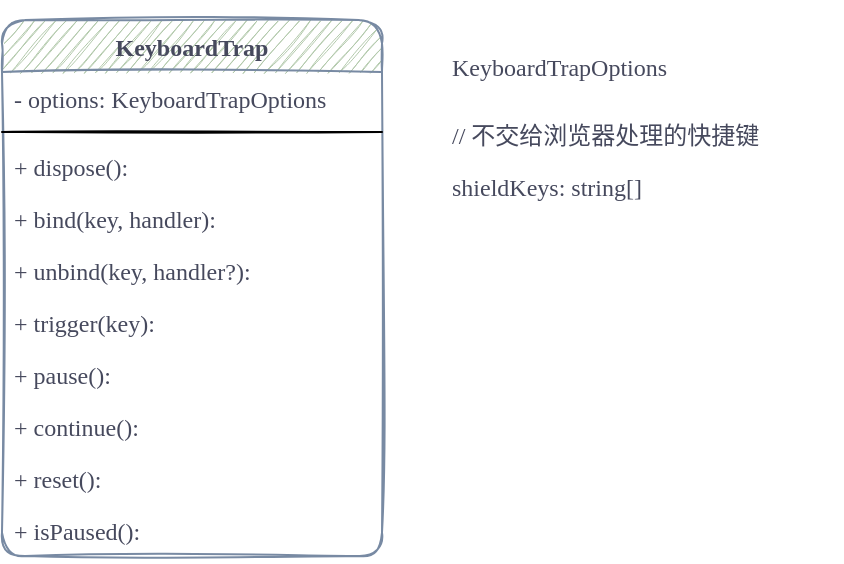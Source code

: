 <mxfile version="15.9.6" type="github">
  <diagram id="ji0PH94IFPn2RdvOK-jB" name="Page-1">
    <mxGraphModel dx="1426" dy="791" grid="1" gridSize="10" guides="1" tooltips="1" connect="1" arrows="1" fold="1" page="1" pageScale="1" pageWidth="827" pageHeight="1169" math="0" shadow="0">
      <root>
        <object label="" id="0">
          <mxCell />
        </object>
        <mxCell id="1" parent="0" />
        <mxCell id="-sw6fyfZ8wNrQcN1TuiZ-1" value="KeyboardTrap" style="swimlane;fontStyle=1;align=center;verticalAlign=top;childLayout=stackLayout;horizontal=1;startSize=26;horizontalStack=0;resizeParent=1;resizeParentMax=0;resizeLast=0;collapsible=1;marginBottom=0;rounded=1;sketch=1;fontFamily=Comic Sans MS;fontColor=#46495D;strokeColor=#788AA3;fillColor=#B2C9AB;" parent="1" vertex="1">
          <mxGeometry x="120" y="80" width="190" height="268" as="geometry" />
        </mxCell>
        <mxCell id="-sw6fyfZ8wNrQcN1TuiZ-2" value="- options: KeyboardTrapOptions" style="text;strokeColor=none;fillColor=none;align=left;verticalAlign=top;spacingLeft=4;spacingRight=4;overflow=hidden;rotatable=0;points=[[0,0.5],[1,0.5]];portConstraint=eastwest;rounded=1;sketch=1;fontFamily=Comic Sans MS;fontColor=#46495D;" parent="-sw6fyfZ8wNrQcN1TuiZ-1" vertex="1">
          <mxGeometry y="26" width="190" height="26" as="geometry" />
        </mxCell>
        <mxCell id="-sw6fyfZ8wNrQcN1TuiZ-3" value="" style="line;strokeWidth=1;fillColor=none;align=left;verticalAlign=middle;spacingTop=-1;spacingLeft=3;spacingRight=3;rotatable=0;labelPosition=right;points=[];portConstraint=eastwest;rounded=1;sketch=1;fontFamily=Comic Sans MS;fontColor=#46495D;" parent="-sw6fyfZ8wNrQcN1TuiZ-1" vertex="1">
          <mxGeometry y="52" width="190" height="8" as="geometry" />
        </mxCell>
        <mxCell id="-sw6fyfZ8wNrQcN1TuiZ-4" value="+ dispose():&#xa;" style="text;strokeColor=none;fillColor=none;align=left;verticalAlign=top;spacingLeft=4;spacingRight=4;overflow=hidden;rotatable=0;points=[[0,0.5],[1,0.5]];portConstraint=eastwest;rounded=1;sketch=1;fontFamily=Comic Sans MS;fontColor=#46495D;" parent="-sw6fyfZ8wNrQcN1TuiZ-1" vertex="1">
          <mxGeometry y="60" width="190" height="26" as="geometry" />
        </mxCell>
        <mxCell id="-sw6fyfZ8wNrQcN1TuiZ-5" value="+ bind(key, handler):&#xa;" style="text;strokeColor=none;fillColor=none;align=left;verticalAlign=top;spacingLeft=4;spacingRight=4;overflow=hidden;rotatable=0;points=[[0,0.5],[1,0.5]];portConstraint=eastwest;rounded=1;sketch=1;fontFamily=Comic Sans MS;fontColor=#46495D;" parent="-sw6fyfZ8wNrQcN1TuiZ-1" vertex="1">
          <mxGeometry y="86" width="190" height="26" as="geometry" />
        </mxCell>
        <mxCell id="-sw6fyfZ8wNrQcN1TuiZ-6" value="+ unbind(key, handler?):&#xa;" style="text;strokeColor=none;fillColor=none;align=left;verticalAlign=top;spacingLeft=4;spacingRight=4;overflow=hidden;rotatable=0;points=[[0,0.5],[1,0.5]];portConstraint=eastwest;rounded=1;sketch=1;fontFamily=Comic Sans MS;fontColor=#46495D;" parent="-sw6fyfZ8wNrQcN1TuiZ-1" vertex="1">
          <mxGeometry y="112" width="190" height="26" as="geometry" />
        </mxCell>
        <mxCell id="-sw6fyfZ8wNrQcN1TuiZ-7" value="+ trigger(key):&#xa;" style="text;strokeColor=none;fillColor=none;align=left;verticalAlign=top;spacingLeft=4;spacingRight=4;overflow=hidden;rotatable=0;points=[[0,0.5],[1,0.5]];portConstraint=eastwest;rounded=1;sketch=1;fontFamily=Comic Sans MS;fontColor=#46495D;" parent="-sw6fyfZ8wNrQcN1TuiZ-1" vertex="1">
          <mxGeometry y="138" width="190" height="26" as="geometry" />
        </mxCell>
        <mxCell id="-sw6fyfZ8wNrQcN1TuiZ-8" value="+ pause():&#xa;" style="text;strokeColor=none;fillColor=none;align=left;verticalAlign=top;spacingLeft=4;spacingRight=4;overflow=hidden;rotatable=0;points=[[0,0.5],[1,0.5]];portConstraint=eastwest;rounded=1;sketch=1;fontFamily=Comic Sans MS;fontColor=#46495D;" parent="-sw6fyfZ8wNrQcN1TuiZ-1" vertex="1">
          <mxGeometry y="164" width="190" height="26" as="geometry" />
        </mxCell>
        <mxCell id="-sw6fyfZ8wNrQcN1TuiZ-9" value="+ continue():&#xa;" style="text;strokeColor=none;fillColor=none;align=left;verticalAlign=top;spacingLeft=4;spacingRight=4;overflow=hidden;rotatable=0;points=[[0,0.5],[1,0.5]];portConstraint=eastwest;rounded=1;sketch=1;fontFamily=Comic Sans MS;fontColor=#46495D;" parent="-sw6fyfZ8wNrQcN1TuiZ-1" vertex="1">
          <mxGeometry y="190" width="190" height="26" as="geometry" />
        </mxCell>
        <mxCell id="-sw6fyfZ8wNrQcN1TuiZ-10" value="+ reset():&#xa;" style="text;strokeColor=none;fillColor=none;align=left;verticalAlign=top;spacingLeft=4;spacingRight=4;overflow=hidden;rotatable=0;points=[[0,0.5],[1,0.5]];portConstraint=eastwest;rounded=1;sketch=1;fontFamily=Comic Sans MS;fontColor=#46495D;" parent="-sw6fyfZ8wNrQcN1TuiZ-1" vertex="1">
          <mxGeometry y="216" width="190" height="26" as="geometry" />
        </mxCell>
        <mxCell id="-sw6fyfZ8wNrQcN1TuiZ-11" value="+ isPaused():&#xa;" style="text;strokeColor=none;fillColor=none;align=left;verticalAlign=top;spacingLeft=4;spacingRight=4;overflow=hidden;rotatable=0;points=[[0,0.5],[1,0.5]];portConstraint=eastwest;rounded=1;sketch=1;fontFamily=Comic Sans MS;fontColor=#46495D;" parent="-sw6fyfZ8wNrQcN1TuiZ-1" vertex="1">
          <mxGeometry y="242" width="190" height="26" as="geometry" />
        </mxCell>
        <mxCell id="i4OQ7mLKL22xQzSpQ-A0-1" value="&lt;h1&gt;&lt;span style=&quot;font-size: 12px ; font-weight: 400&quot;&gt;KeyboardTrapOptions&lt;/span&gt;&lt;br&gt;&lt;/h1&gt;&lt;p&gt;// 不交给浏览器处理的快捷键&lt;/p&gt;&lt;p&gt;shieldKeys: string[]&lt;/p&gt;" style="text;html=1;strokeColor=none;fillColor=none;spacing=5;spacingTop=-20;whiteSpace=wrap;overflow=hidden;rounded=0;sketch=1;fontFamily=Comic Sans MS;fontColor=#46495D;" vertex="1" parent="1">
          <mxGeometry x="340" y="80" width="200" height="110" as="geometry" />
        </mxCell>
      </root>
    </mxGraphModel>
  </diagram>
</mxfile>
